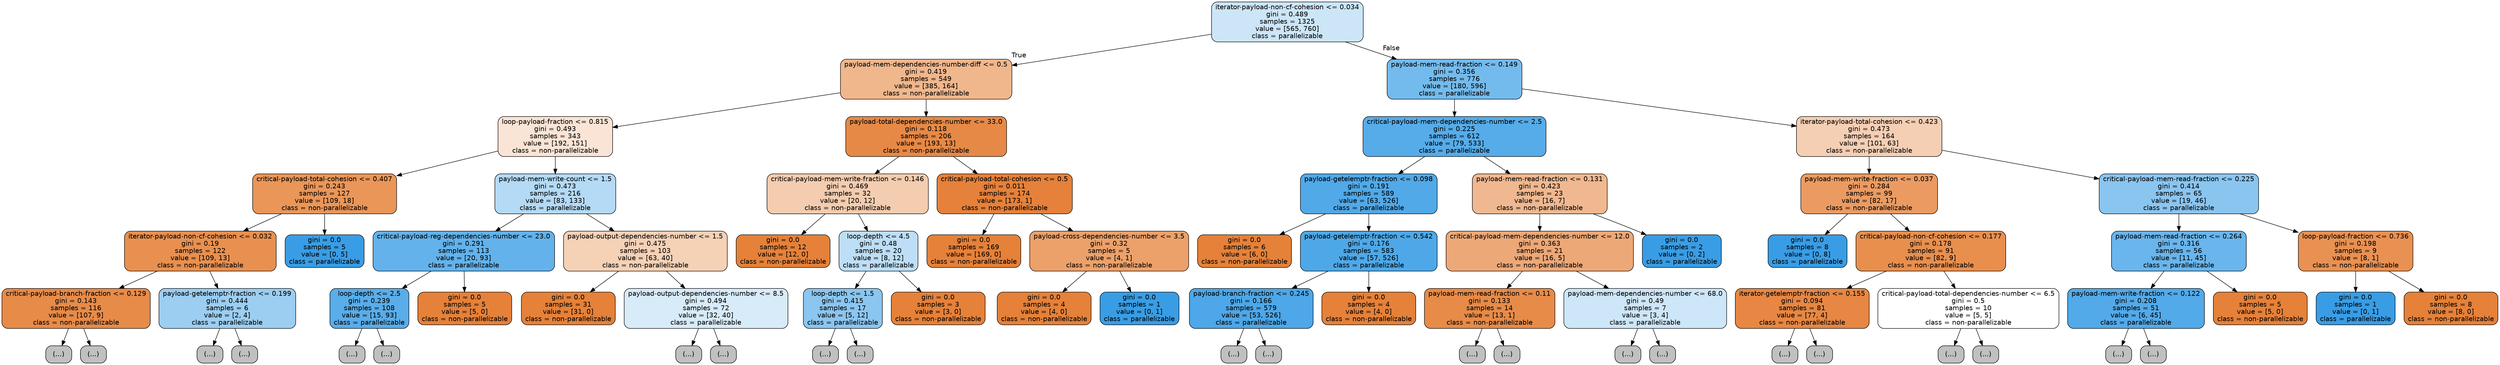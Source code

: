 digraph Tree {
node [shape=box, style="filled, rounded", color="black", fontname=helvetica] ;
edge [fontname=helvetica] ;
0 [label="iterator-payload-non-cf-cohesion <= 0.034\ngini = 0.489\nsamples = 1325\nvalue = [565, 760]\nclass = parallelizable", fillcolor="#399de541"] ;
1 [label="payload-mem-dependencies-number-diff <= 0.5\ngini = 0.419\nsamples = 549\nvalue = [385, 164]\nclass = non-parallelizable", fillcolor="#e5813992"] ;
0 -> 1 [labeldistance=2.5, labelangle=45, headlabel="True"] ;
2 [label="loop-payload-fraction <= 0.815\ngini = 0.493\nsamples = 343\nvalue = [192, 151]\nclass = non-parallelizable", fillcolor="#e5813936"] ;
1 -> 2 ;
3 [label="critical-payload-total-cohesion <= 0.407\ngini = 0.243\nsamples = 127\nvalue = [109, 18]\nclass = non-parallelizable", fillcolor="#e58139d5"] ;
2 -> 3 ;
4 [label="iterator-payload-non-cf-cohesion <= 0.032\ngini = 0.19\nsamples = 122\nvalue = [109, 13]\nclass = non-parallelizable", fillcolor="#e58139e1"] ;
3 -> 4 ;
5 [label="critical-payload-branch-fraction <= 0.129\ngini = 0.143\nsamples = 116\nvalue = [107, 9]\nclass = non-parallelizable", fillcolor="#e58139ea"] ;
4 -> 5 ;
6 [label="(...)", fillcolor="#C0C0C0"] ;
5 -> 6 ;
19 [label="(...)", fillcolor="#C0C0C0"] ;
5 -> 19 ;
24 [label="payload-getelemptr-fraction <= 0.199\ngini = 0.444\nsamples = 6\nvalue = [2, 4]\nclass = parallelizable", fillcolor="#399de57f"] ;
4 -> 24 ;
25 [label="(...)", fillcolor="#C0C0C0"] ;
24 -> 25 ;
26 [label="(...)", fillcolor="#C0C0C0"] ;
24 -> 26 ;
27 [label="gini = 0.0\nsamples = 5\nvalue = [0, 5]\nclass = parallelizable", fillcolor="#399de5ff"] ;
3 -> 27 ;
28 [label="payload-mem-write-count <= 1.5\ngini = 0.473\nsamples = 216\nvalue = [83, 133]\nclass = parallelizable", fillcolor="#399de560"] ;
2 -> 28 ;
29 [label="critical-payload-reg-dependencies-number <= 23.0\ngini = 0.291\nsamples = 113\nvalue = [20, 93]\nclass = parallelizable", fillcolor="#399de5c8"] ;
28 -> 29 ;
30 [label="loop-depth <= 2.5\ngini = 0.239\nsamples = 108\nvalue = [15, 93]\nclass = parallelizable", fillcolor="#399de5d6"] ;
29 -> 30 ;
31 [label="(...)", fillcolor="#C0C0C0"] ;
30 -> 31 ;
36 [label="(...)", fillcolor="#C0C0C0"] ;
30 -> 36 ;
53 [label="gini = 0.0\nsamples = 5\nvalue = [5, 0]\nclass = non-parallelizable", fillcolor="#e58139ff"] ;
29 -> 53 ;
54 [label="payload-output-dependencies-number <= 1.5\ngini = 0.475\nsamples = 103\nvalue = [63, 40]\nclass = non-parallelizable", fillcolor="#e581395d"] ;
28 -> 54 ;
55 [label="gini = 0.0\nsamples = 31\nvalue = [31, 0]\nclass = non-parallelizable", fillcolor="#e58139ff"] ;
54 -> 55 ;
56 [label="payload-output-dependencies-number <= 8.5\ngini = 0.494\nsamples = 72\nvalue = [32, 40]\nclass = parallelizable", fillcolor="#399de533"] ;
54 -> 56 ;
57 [label="(...)", fillcolor="#C0C0C0"] ;
56 -> 57 ;
64 [label="(...)", fillcolor="#C0C0C0"] ;
56 -> 64 ;
69 [label="payload-total-dependencies-number <= 33.0\ngini = 0.118\nsamples = 206\nvalue = [193, 13]\nclass = non-parallelizable", fillcolor="#e58139ee"] ;
1 -> 69 ;
70 [label="critical-payload-mem-write-fraction <= 0.146\ngini = 0.469\nsamples = 32\nvalue = [20, 12]\nclass = non-parallelizable", fillcolor="#e5813966"] ;
69 -> 70 ;
71 [label="gini = 0.0\nsamples = 12\nvalue = [12, 0]\nclass = non-parallelizable", fillcolor="#e58139ff"] ;
70 -> 71 ;
72 [label="loop-depth <= 4.5\ngini = 0.48\nsamples = 20\nvalue = [8, 12]\nclass = parallelizable", fillcolor="#399de555"] ;
70 -> 72 ;
73 [label="loop-depth <= 1.5\ngini = 0.415\nsamples = 17\nvalue = [5, 12]\nclass = parallelizable", fillcolor="#399de595"] ;
72 -> 73 ;
74 [label="(...)", fillcolor="#C0C0C0"] ;
73 -> 74 ;
75 [label="(...)", fillcolor="#C0C0C0"] ;
73 -> 75 ;
82 [label="gini = 0.0\nsamples = 3\nvalue = [3, 0]\nclass = non-parallelizable", fillcolor="#e58139ff"] ;
72 -> 82 ;
83 [label="critical-payload-total-cohesion <= 0.5\ngini = 0.011\nsamples = 174\nvalue = [173, 1]\nclass = non-parallelizable", fillcolor="#e58139fe"] ;
69 -> 83 ;
84 [label="gini = 0.0\nsamples = 169\nvalue = [169, 0]\nclass = non-parallelizable", fillcolor="#e58139ff"] ;
83 -> 84 ;
85 [label="payload-cross-dependencies-number <= 3.5\ngini = 0.32\nsamples = 5\nvalue = [4, 1]\nclass = non-parallelizable", fillcolor="#e58139bf"] ;
83 -> 85 ;
86 [label="gini = 0.0\nsamples = 4\nvalue = [4, 0]\nclass = non-parallelizable", fillcolor="#e58139ff"] ;
85 -> 86 ;
87 [label="gini = 0.0\nsamples = 1\nvalue = [0, 1]\nclass = parallelizable", fillcolor="#399de5ff"] ;
85 -> 87 ;
88 [label="payload-mem-read-fraction <= 0.149\ngini = 0.356\nsamples = 776\nvalue = [180, 596]\nclass = parallelizable", fillcolor="#399de5b2"] ;
0 -> 88 [labeldistance=2.5, labelangle=-45, headlabel="False"] ;
89 [label="critical-payload-mem-dependencies-number <= 2.5\ngini = 0.225\nsamples = 612\nvalue = [79, 533]\nclass = parallelizable", fillcolor="#399de5d9"] ;
88 -> 89 ;
90 [label="payload-getelemptr-fraction <= 0.098\ngini = 0.191\nsamples = 589\nvalue = [63, 526]\nclass = parallelizable", fillcolor="#399de5e0"] ;
89 -> 90 ;
91 [label="gini = 0.0\nsamples = 6\nvalue = [6, 0]\nclass = non-parallelizable", fillcolor="#e58139ff"] ;
90 -> 91 ;
92 [label="payload-getelemptr-fraction <= 0.542\ngini = 0.176\nsamples = 583\nvalue = [57, 526]\nclass = parallelizable", fillcolor="#399de5e3"] ;
90 -> 92 ;
93 [label="payload-branch-fraction <= 0.245\ngini = 0.166\nsamples = 579\nvalue = [53, 526]\nclass = parallelizable", fillcolor="#399de5e5"] ;
92 -> 93 ;
94 [label="(...)", fillcolor="#C0C0C0"] ;
93 -> 94 ;
151 [label="(...)", fillcolor="#C0C0C0"] ;
93 -> 151 ;
168 [label="gini = 0.0\nsamples = 4\nvalue = [4, 0]\nclass = non-parallelizable", fillcolor="#e58139ff"] ;
92 -> 168 ;
169 [label="payload-mem-read-fraction <= 0.131\ngini = 0.423\nsamples = 23\nvalue = [16, 7]\nclass = non-parallelizable", fillcolor="#e581398f"] ;
89 -> 169 ;
170 [label="critical-payload-mem-dependencies-number <= 12.0\ngini = 0.363\nsamples = 21\nvalue = [16, 5]\nclass = non-parallelizable", fillcolor="#e58139af"] ;
169 -> 170 ;
171 [label="payload-mem-read-fraction <= 0.11\ngini = 0.133\nsamples = 14\nvalue = [13, 1]\nclass = non-parallelizable", fillcolor="#e58139eb"] ;
170 -> 171 ;
172 [label="(...)", fillcolor="#C0C0C0"] ;
171 -> 172 ;
173 [label="(...)", fillcolor="#C0C0C0"] ;
171 -> 173 ;
176 [label="payload-mem-dependencies-number <= 68.0\ngini = 0.49\nsamples = 7\nvalue = [3, 4]\nclass = parallelizable", fillcolor="#399de540"] ;
170 -> 176 ;
177 [label="(...)", fillcolor="#C0C0C0"] ;
176 -> 177 ;
178 [label="(...)", fillcolor="#C0C0C0"] ;
176 -> 178 ;
179 [label="gini = 0.0\nsamples = 2\nvalue = [0, 2]\nclass = parallelizable", fillcolor="#399de5ff"] ;
169 -> 179 ;
180 [label="iterator-payload-total-cohesion <= 0.423\ngini = 0.473\nsamples = 164\nvalue = [101, 63]\nclass = non-parallelizable", fillcolor="#e5813960"] ;
88 -> 180 ;
181 [label="payload-mem-write-fraction <= 0.037\ngini = 0.284\nsamples = 99\nvalue = [82, 17]\nclass = non-parallelizable", fillcolor="#e58139ca"] ;
180 -> 181 ;
182 [label="gini = 0.0\nsamples = 8\nvalue = [0, 8]\nclass = parallelizable", fillcolor="#399de5ff"] ;
181 -> 182 ;
183 [label="critical-payload-non-cf-cohesion <= 0.177\ngini = 0.178\nsamples = 91\nvalue = [82, 9]\nclass = non-parallelizable", fillcolor="#e58139e3"] ;
181 -> 183 ;
184 [label="iterator-getelemptr-fraction <= 0.155\ngini = 0.094\nsamples = 81\nvalue = [77, 4]\nclass = non-parallelizable", fillcolor="#e58139f2"] ;
183 -> 184 ;
185 [label="(...)", fillcolor="#C0C0C0"] ;
184 -> 185 ;
190 [label="(...)", fillcolor="#C0C0C0"] ;
184 -> 190 ;
193 [label="critical-payload-total-dependencies-number <= 6.5\ngini = 0.5\nsamples = 10\nvalue = [5, 5]\nclass = non-parallelizable", fillcolor="#e5813900"] ;
183 -> 193 ;
194 [label="(...)", fillcolor="#C0C0C0"] ;
193 -> 194 ;
195 [label="(...)", fillcolor="#C0C0C0"] ;
193 -> 195 ;
196 [label="critical-payload-mem-read-fraction <= 0.225\ngini = 0.414\nsamples = 65\nvalue = [19, 46]\nclass = parallelizable", fillcolor="#399de596"] ;
180 -> 196 ;
197 [label="payload-mem-read-fraction <= 0.264\ngini = 0.316\nsamples = 56\nvalue = [11, 45]\nclass = parallelizable", fillcolor="#399de5c1"] ;
196 -> 197 ;
198 [label="payload-mem-write-fraction <= 0.122\ngini = 0.208\nsamples = 51\nvalue = [6, 45]\nclass = parallelizable", fillcolor="#399de5dd"] ;
197 -> 198 ;
199 [label="(...)", fillcolor="#C0C0C0"] ;
198 -> 199 ;
210 [label="(...)", fillcolor="#C0C0C0"] ;
198 -> 210 ;
211 [label="gini = 0.0\nsamples = 5\nvalue = [5, 0]\nclass = non-parallelizable", fillcolor="#e58139ff"] ;
197 -> 211 ;
212 [label="loop-payload-fraction <= 0.736\ngini = 0.198\nsamples = 9\nvalue = [8, 1]\nclass = non-parallelizable", fillcolor="#e58139df"] ;
196 -> 212 ;
213 [label="gini = 0.0\nsamples = 1\nvalue = [0, 1]\nclass = parallelizable", fillcolor="#399de5ff"] ;
212 -> 213 ;
214 [label="gini = 0.0\nsamples = 8\nvalue = [8, 0]\nclass = non-parallelizable", fillcolor="#e58139ff"] ;
212 -> 214 ;
}